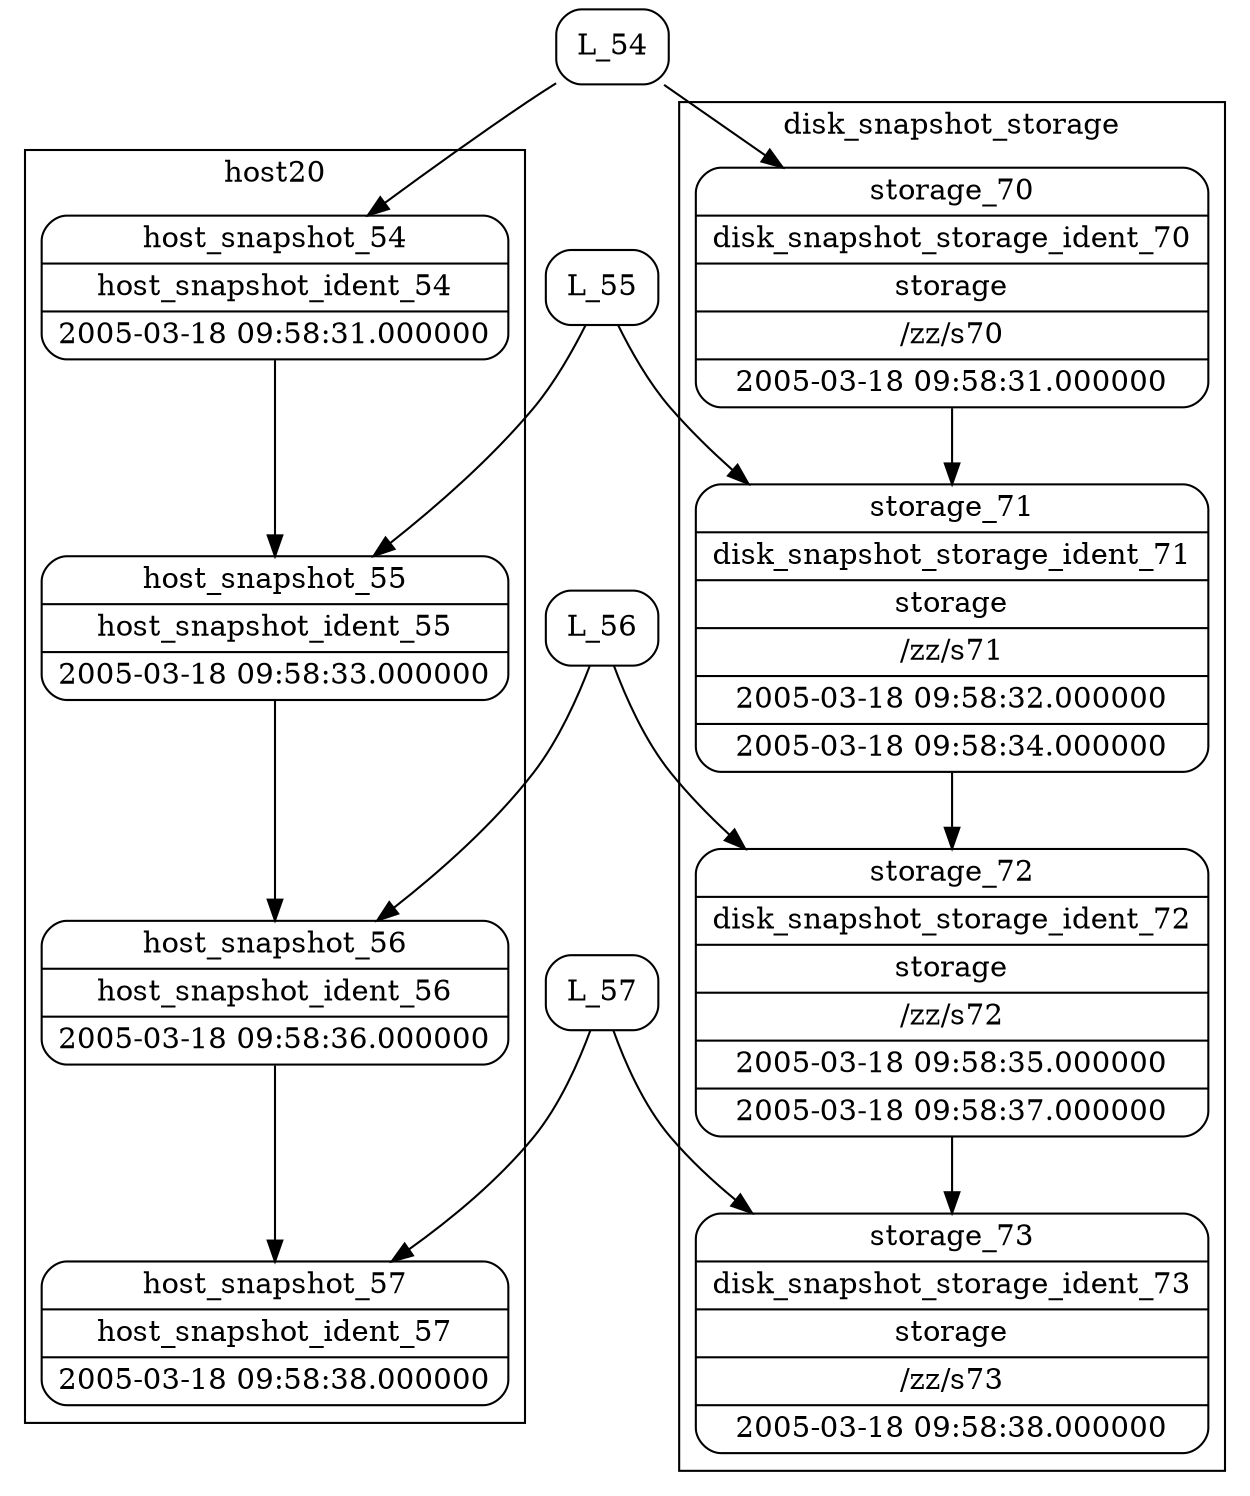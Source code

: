 digraph structs{
rankdir=TB
node[shape=record]
subgraph cluster_host20{
        label = "host20"
        node[shape=record]
        Host_snapshot_54 [label="{<f0> host_snapshot_54|<f1> host_snapshot_ident_54|<f2> 2005-03-18 09:58:31.000000}" shape=Mrecord];
Host_snapshot_55 [label="{<f0> host_snapshot_55|<f1> host_snapshot_ident_55|<f2> 2005-03-18 09:58:33.000000}" shape=Mrecord];
Host_snapshot_56 [label="{<f0> host_snapshot_56|<f1> host_snapshot_ident_56|<f2> 2005-03-18 09:58:36.000000}" shape=Mrecord];
Host_snapshot_57 [label="{<f0> host_snapshot_57|<f1> host_snapshot_ident_57|<f2> 2005-03-18 09:58:38.000000}" shape=Mrecord];
Host_snapshot_54->Host_snapshot_55->Host_snapshot_56->Host_snapshot_57;
}
subgraph cluster_storage{
            label = "disk_snapshot_storage"
            node[shape=record]
            Storage_70 [label="{<f0> storage_70|<f1> disk_snapshot_storage_ident_70|<f2> storage|<f3> /zz/s70|<f4> 2005-03-18 09:58:31.000000}" shape=Mrecord];
Storage_71 [label="{<f0> storage_71|<f1> disk_snapshot_storage_ident_71|<f2> storage|<f3> /zz/s71|<f4> 2005-03-18 09:58:32.000000|<f5> 2005-03-18 09:58:34.000000}" shape=Mrecord];
Storage_72 [label="{<f0> storage_72|<f1> disk_snapshot_storage_ident_72|<f2> storage|<f3> /zz/s72|<f4> 2005-03-18 09:58:35.000000|<f5> 2005-03-18 09:58:37.000000}" shape=Mrecord];
Storage_73 [label="{<f0> storage_73|<f1> disk_snapshot_storage_ident_73|<f2> storage|<f3> /zz/s73|<f4> 2005-03-18 09:58:38.000000}" shape=Mrecord];
Storage_70 -> Storage_71;Storage_71 -> Storage_72;Storage_72 -> Storage_73;}
Locator_56 [label="<f0> L_56" shape=Mrecord];
Locator_57 [label="<f0> L_57" shape=Mrecord];
Locator_54 [label="<f0> L_54" shape=Mrecord];
Locator_55 [label="<f0> L_55" shape=Mrecord];
Locator_56 -> Host_snapshot_56;
Locator_57 -> Host_snapshot_57;
Locator_54 -> Host_snapshot_54;
Locator_55 -> Host_snapshot_55;
Locator_54 -> Storage_70;
Locator_55 -> Storage_71;
Locator_56 -> Storage_72;
Locator_57 -> Storage_73;
}
